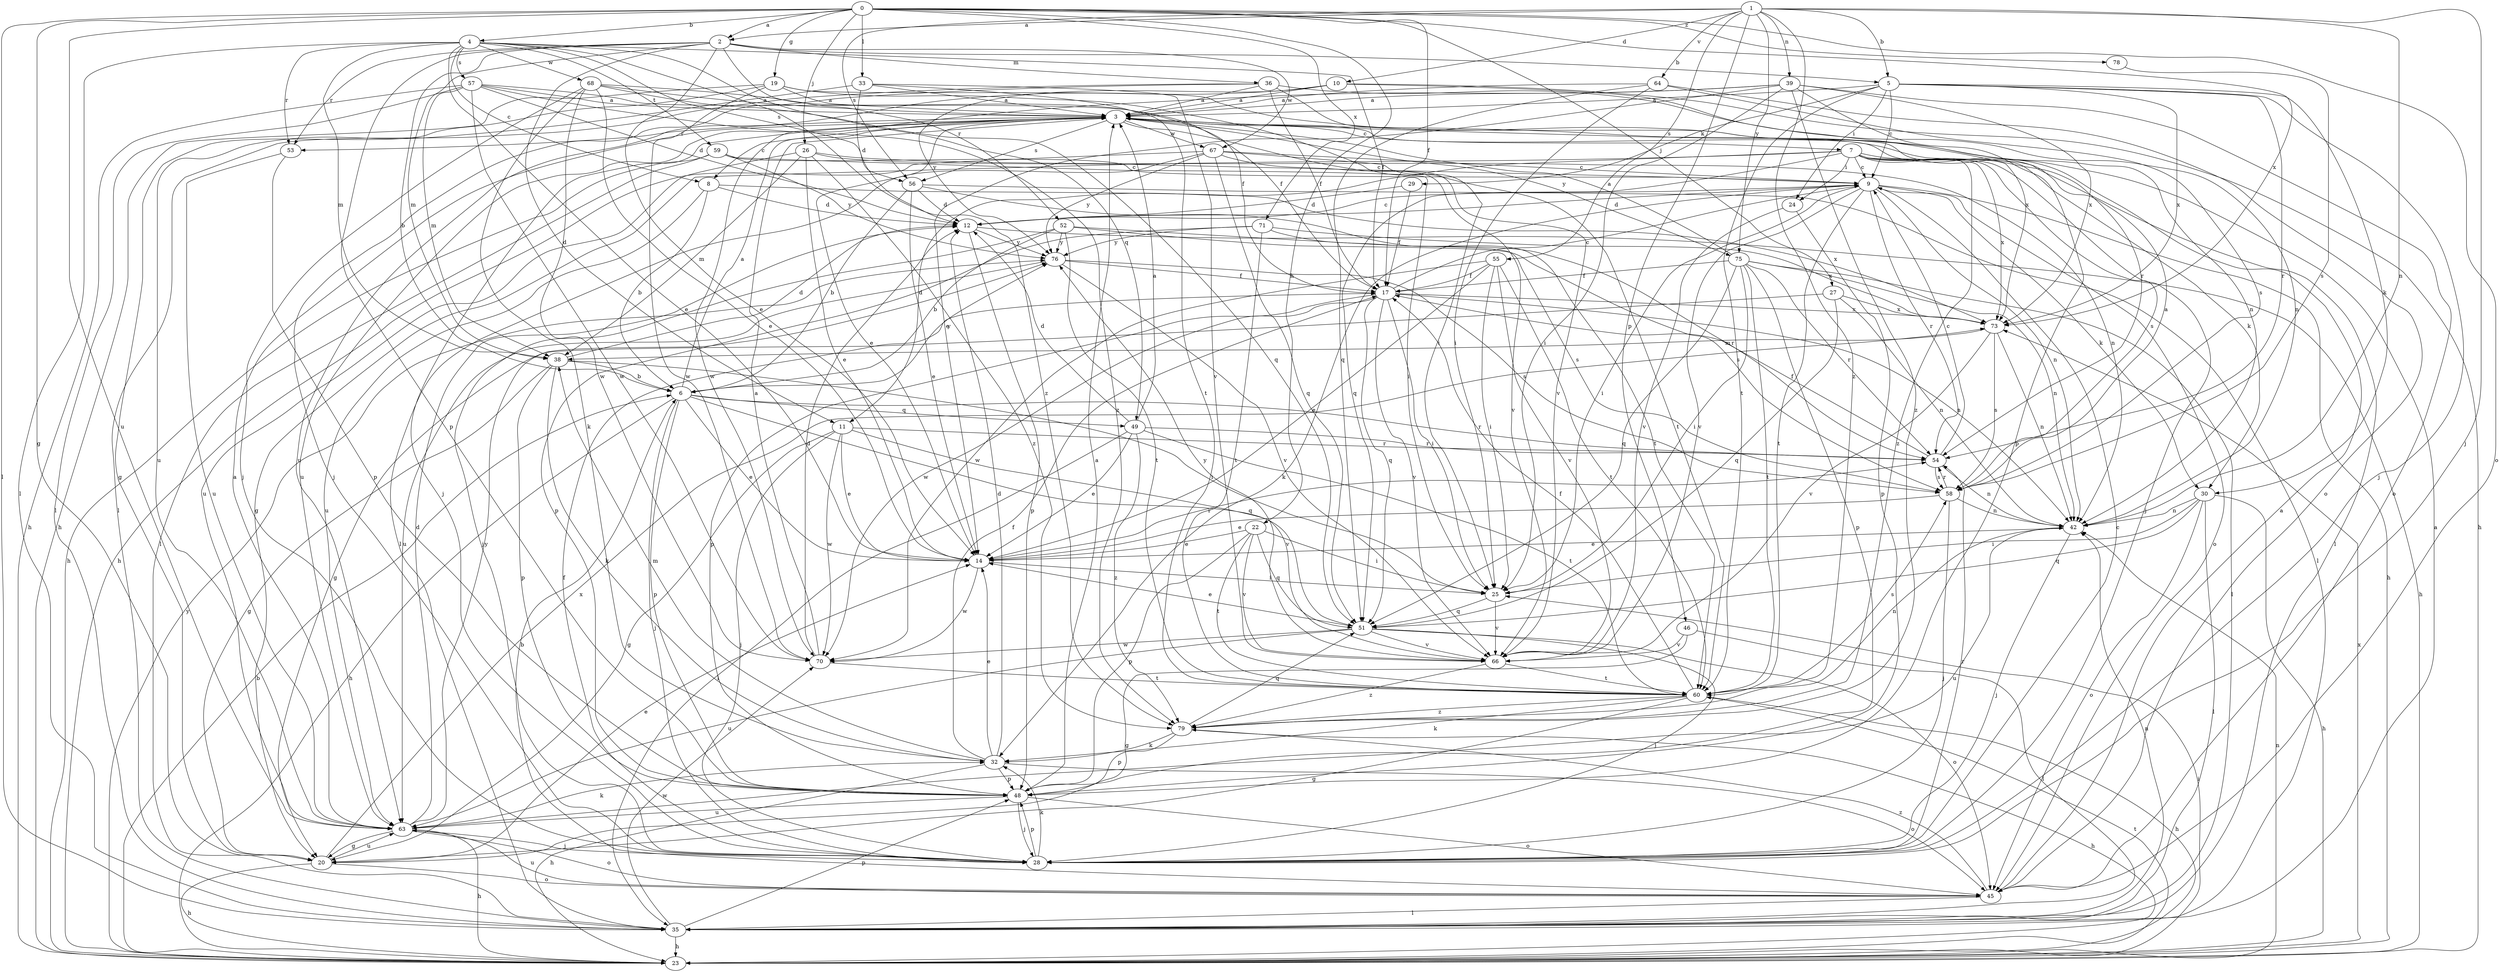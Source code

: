 strict digraph  {
0;
1;
2;
3;
4;
5;
6;
7;
8;
9;
10;
11;
12;
14;
17;
19;
20;
22;
23;
24;
25;
26;
27;
28;
29;
30;
32;
33;
35;
36;
38;
39;
42;
45;
46;
48;
49;
51;
52;
53;
54;
55;
56;
57;
58;
59;
60;
63;
64;
66;
67;
68;
70;
71;
73;
75;
76;
78;
79;
0 -> 2  [label=a];
0 -> 4  [label=b];
0 -> 17  [label=f];
0 -> 19  [label=g];
0 -> 20  [label=g];
0 -> 22  [label=h];
0 -> 26  [label=j];
0 -> 27  [label=j];
0 -> 33  [label=l];
0 -> 35  [label=l];
0 -> 45  [label=o];
0 -> 63  [label=u];
0 -> 71  [label=x];
0 -> 73  [label=x];
0 -> 78  [label=z];
1 -> 2  [label=a];
1 -> 5  [label=b];
1 -> 10  [label=d];
1 -> 28  [label=j];
1 -> 39  [label=n];
1 -> 42  [label=n];
1 -> 46  [label=p];
1 -> 55  [label=s];
1 -> 56  [label=s];
1 -> 64  [label=v];
1 -> 75  [label=y];
1 -> 79  [label=z];
2 -> 5  [label=b];
2 -> 6  [label=b];
2 -> 11  [label=d];
2 -> 14  [label=e];
2 -> 36  [label=m];
2 -> 38  [label=m];
2 -> 48  [label=p];
2 -> 52  [label=r];
2 -> 53  [label=r];
2 -> 67  [label=w];
3 -> 7  [label=c];
3 -> 8  [label=c];
3 -> 14  [label=e];
3 -> 28  [label=j];
3 -> 53  [label=r];
3 -> 56  [label=s];
3 -> 63  [label=u];
3 -> 66  [label=v];
3 -> 67  [label=w];
3 -> 75  [label=y];
4 -> 8  [label=c];
4 -> 14  [label=e];
4 -> 17  [label=f];
4 -> 35  [label=l];
4 -> 38  [label=m];
4 -> 49  [label=q];
4 -> 53  [label=r];
4 -> 56  [label=s];
4 -> 57  [label=s];
4 -> 59  [label=t];
4 -> 68  [label=w];
4 -> 79  [label=z];
5 -> 3  [label=a];
5 -> 9  [label=c];
5 -> 24  [label=i];
5 -> 28  [label=j];
5 -> 29  [label=k];
5 -> 30  [label=k];
5 -> 54  [label=r];
5 -> 60  [label=t];
5 -> 73  [label=x];
6 -> 3  [label=a];
6 -> 14  [label=e];
6 -> 23  [label=h];
6 -> 28  [label=j];
6 -> 48  [label=p];
6 -> 49  [label=q];
6 -> 51  [label=q];
6 -> 54  [label=r];
6 -> 76  [label=y];
7 -> 9  [label=c];
7 -> 11  [label=d];
7 -> 20  [label=g];
7 -> 24  [label=i];
7 -> 28  [label=j];
7 -> 30  [label=k];
7 -> 35  [label=l];
7 -> 51  [label=q];
7 -> 58  [label=s];
7 -> 73  [label=x];
7 -> 79  [label=z];
8 -> 6  [label=b];
8 -> 12  [label=d];
8 -> 63  [label=u];
8 -> 73  [label=x];
9 -> 12  [label=d];
9 -> 23  [label=h];
9 -> 25  [label=i];
9 -> 30  [label=k];
9 -> 32  [label=k];
9 -> 42  [label=n];
9 -> 45  [label=o];
9 -> 54  [label=r];
9 -> 60  [label=t];
9 -> 66  [label=v];
10 -> 3  [label=a];
10 -> 23  [label=h];
10 -> 54  [label=r];
10 -> 63  [label=u];
10 -> 76  [label=y];
11 -> 14  [label=e];
11 -> 20  [label=g];
11 -> 28  [label=j];
11 -> 54  [label=r];
11 -> 66  [label=v];
11 -> 70  [label=w];
12 -> 9  [label=c];
12 -> 23  [label=h];
12 -> 48  [label=p];
12 -> 76  [label=y];
14 -> 25  [label=i];
14 -> 54  [label=r];
14 -> 70  [label=w];
17 -> 9  [label=c];
17 -> 25  [label=i];
17 -> 42  [label=n];
17 -> 48  [label=p];
17 -> 51  [label=q];
17 -> 66  [label=v];
17 -> 70  [label=w];
17 -> 73  [label=x];
19 -> 3  [label=a];
19 -> 20  [label=g];
19 -> 23  [label=h];
19 -> 25  [label=i];
19 -> 42  [label=n];
19 -> 70  [label=w];
20 -> 14  [label=e];
20 -> 23  [label=h];
20 -> 45  [label=o];
20 -> 63  [label=u];
20 -> 73  [label=x];
22 -> 14  [label=e];
22 -> 25  [label=i];
22 -> 48  [label=p];
22 -> 51  [label=q];
22 -> 60  [label=t];
22 -> 66  [label=v];
23 -> 6  [label=b];
23 -> 25  [label=i];
23 -> 42  [label=n];
23 -> 60  [label=t];
23 -> 73  [label=x];
23 -> 76  [label=y];
24 -> 48  [label=p];
24 -> 66  [label=v];
25 -> 51  [label=q];
25 -> 66  [label=v];
26 -> 9  [label=c];
26 -> 14  [label=e];
26 -> 38  [label=m];
26 -> 42  [label=n];
26 -> 63  [label=u];
26 -> 79  [label=z];
27 -> 20  [label=g];
27 -> 42  [label=n];
27 -> 51  [label=q];
27 -> 73  [label=x];
28 -> 9  [label=c];
28 -> 17  [label=f];
28 -> 32  [label=k];
28 -> 48  [label=p];
28 -> 54  [label=r];
29 -> 12  [label=d];
29 -> 17  [label=f];
30 -> 23  [label=h];
30 -> 25  [label=i];
30 -> 35  [label=l];
30 -> 42  [label=n];
30 -> 45  [label=o];
30 -> 51  [label=q];
32 -> 12  [label=d];
32 -> 14  [label=e];
32 -> 17  [label=f];
32 -> 23  [label=h];
32 -> 38  [label=m];
32 -> 45  [label=o];
32 -> 48  [label=p];
33 -> 3  [label=a];
33 -> 12  [label=d];
33 -> 60  [label=t];
33 -> 63  [label=u];
33 -> 66  [label=v];
35 -> 3  [label=a];
35 -> 23  [label=h];
35 -> 42  [label=n];
35 -> 48  [label=p];
35 -> 70  [label=w];
36 -> 3  [label=a];
36 -> 17  [label=f];
36 -> 28  [label=j];
36 -> 35  [label=l];
36 -> 42  [label=n];
36 -> 73  [label=x];
38 -> 6  [label=b];
38 -> 12  [label=d];
38 -> 20  [label=g];
38 -> 25  [label=i];
38 -> 32  [label=k];
38 -> 48  [label=p];
39 -> 3  [label=a];
39 -> 14  [label=e];
39 -> 25  [label=i];
39 -> 45  [label=o];
39 -> 48  [label=p];
39 -> 70  [label=w];
39 -> 73  [label=x];
39 -> 79  [label=z];
42 -> 14  [label=e];
42 -> 28  [label=j];
42 -> 63  [label=u];
45 -> 3  [label=a];
45 -> 6  [label=b];
45 -> 35  [label=l];
45 -> 63  [label=u];
45 -> 79  [label=z];
46 -> 20  [label=g];
46 -> 35  [label=l];
46 -> 66  [label=v];
48 -> 3  [label=a];
48 -> 28  [label=j];
48 -> 45  [label=o];
48 -> 63  [label=u];
49 -> 3  [label=a];
49 -> 12  [label=d];
49 -> 14  [label=e];
49 -> 35  [label=l];
49 -> 54  [label=r];
49 -> 60  [label=t];
49 -> 79  [label=z];
51 -> 14  [label=e];
51 -> 28  [label=j];
51 -> 45  [label=o];
51 -> 63  [label=u];
51 -> 66  [label=v];
51 -> 70  [label=w];
52 -> 6  [label=b];
52 -> 28  [label=j];
52 -> 54  [label=r];
52 -> 58  [label=s];
52 -> 60  [label=t];
52 -> 76  [label=y];
53 -> 48  [label=p];
53 -> 63  [label=u];
54 -> 9  [label=c];
54 -> 17  [label=f];
54 -> 42  [label=n];
54 -> 58  [label=s];
55 -> 14  [label=e];
55 -> 17  [label=f];
55 -> 25  [label=i];
55 -> 60  [label=t];
55 -> 66  [label=v];
55 -> 70  [label=w];
56 -> 6  [label=b];
56 -> 12  [label=d];
56 -> 14  [label=e];
56 -> 35  [label=l];
56 -> 60  [label=t];
57 -> 3  [label=a];
57 -> 12  [label=d];
57 -> 17  [label=f];
57 -> 23  [label=h];
57 -> 35  [label=l];
57 -> 38  [label=m];
57 -> 70  [label=w];
57 -> 79  [label=z];
58 -> 3  [label=a];
58 -> 14  [label=e];
58 -> 28  [label=j];
58 -> 42  [label=n];
58 -> 54  [label=r];
59 -> 9  [label=c];
59 -> 23  [label=h];
59 -> 25  [label=i];
59 -> 35  [label=l];
59 -> 76  [label=y];
60 -> 17  [label=f];
60 -> 20  [label=g];
60 -> 23  [label=h];
60 -> 32  [label=k];
60 -> 42  [label=n];
60 -> 58  [label=s];
60 -> 79  [label=z];
63 -> 3  [label=a];
63 -> 12  [label=d];
63 -> 20  [label=g];
63 -> 23  [label=h];
63 -> 28  [label=j];
63 -> 32  [label=k];
63 -> 45  [label=o];
63 -> 76  [label=y];
64 -> 3  [label=a];
64 -> 25  [label=i];
64 -> 45  [label=o];
64 -> 51  [label=q];
64 -> 58  [label=s];
66 -> 60  [label=t];
66 -> 76  [label=y];
66 -> 79  [label=z];
67 -> 9  [label=c];
67 -> 23  [label=h];
67 -> 35  [label=l];
67 -> 51  [label=q];
67 -> 60  [label=t];
67 -> 66  [label=v];
67 -> 76  [label=y];
68 -> 3  [label=a];
68 -> 14  [label=e];
68 -> 17  [label=f];
68 -> 28  [label=j];
68 -> 32  [label=k];
68 -> 51  [label=q];
68 -> 70  [label=w];
70 -> 3  [label=a];
70 -> 12  [label=d];
70 -> 60  [label=t];
71 -> 48  [label=p];
71 -> 58  [label=s];
71 -> 60  [label=t];
71 -> 73  [label=x];
71 -> 76  [label=y];
73 -> 38  [label=m];
73 -> 42  [label=n];
73 -> 58  [label=s];
73 -> 66  [label=v];
75 -> 3  [label=a];
75 -> 17  [label=f];
75 -> 25  [label=i];
75 -> 35  [label=l];
75 -> 42  [label=n];
75 -> 48  [label=p];
75 -> 51  [label=q];
75 -> 54  [label=r];
75 -> 60  [label=t];
76 -> 17  [label=f];
76 -> 58  [label=s];
76 -> 63  [label=u];
76 -> 66  [label=v];
78 -> 58  [label=s];
79 -> 23  [label=h];
79 -> 32  [label=k];
79 -> 48  [label=p];
79 -> 51  [label=q];
}
